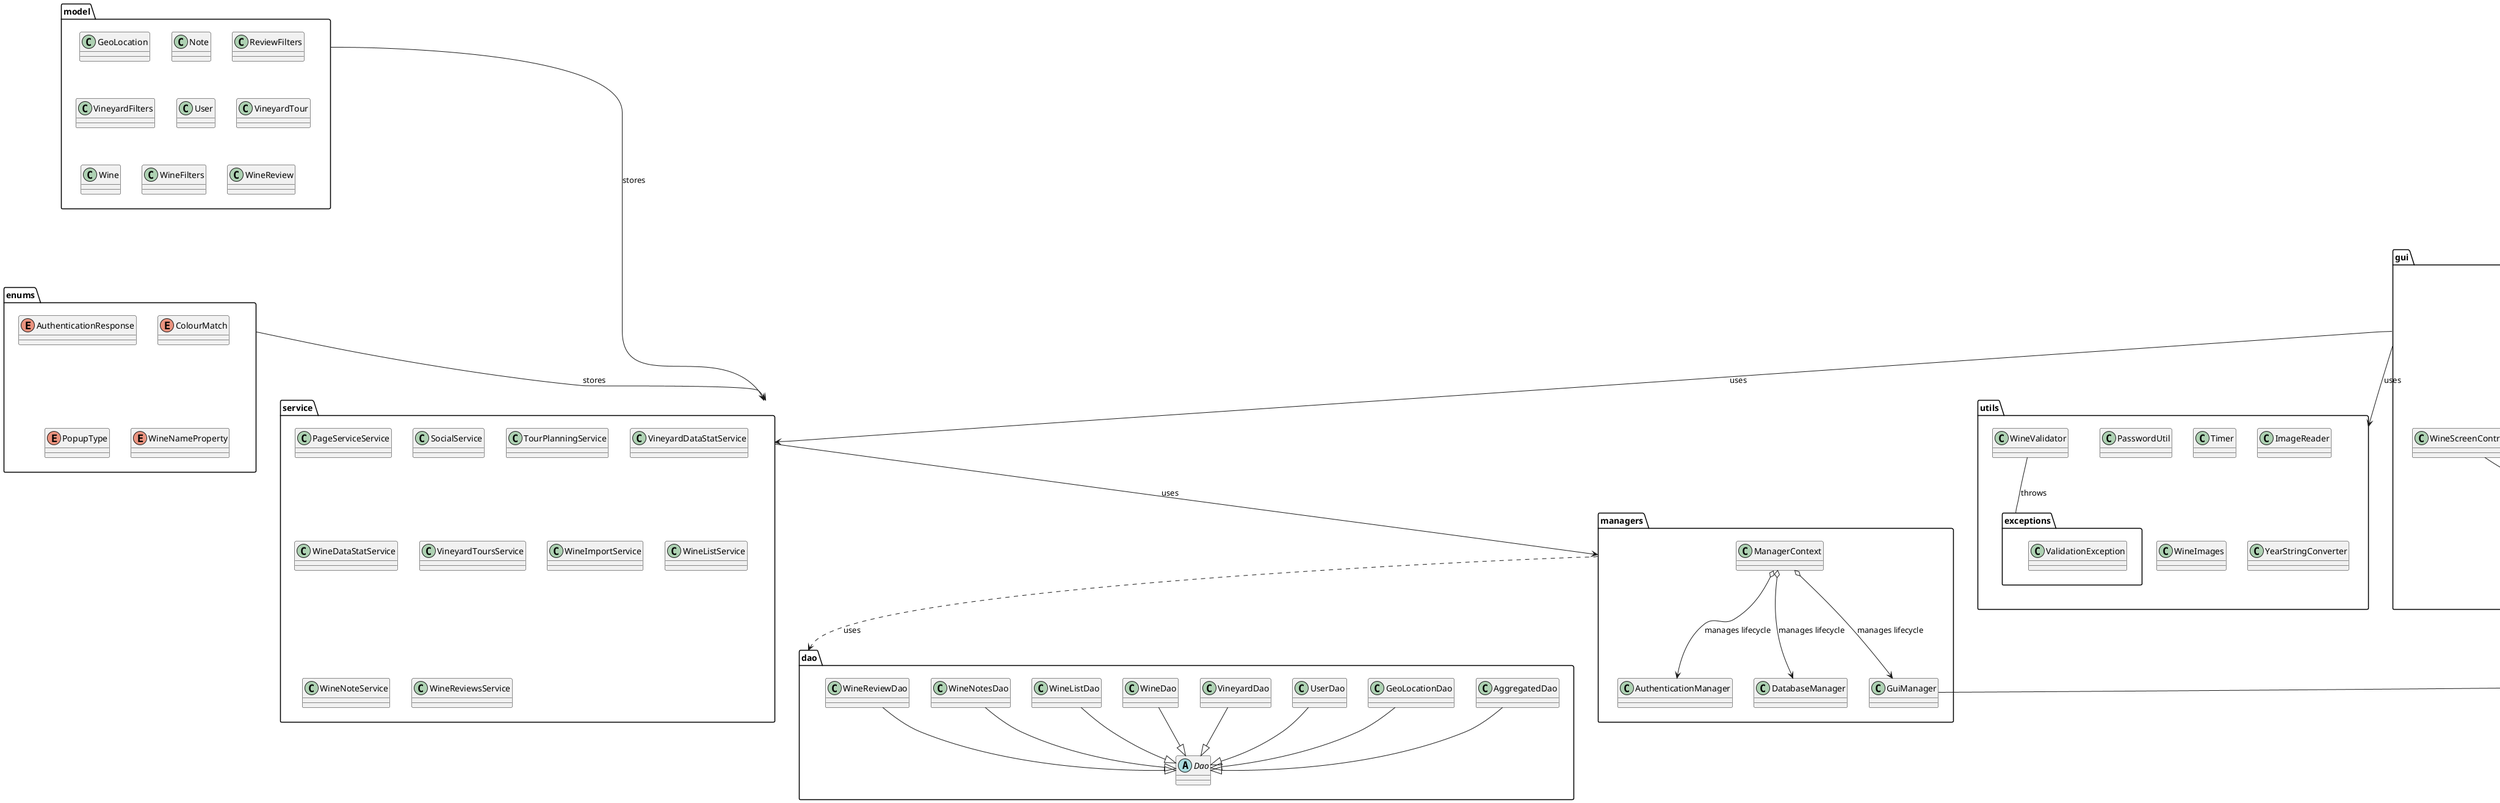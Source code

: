 @startuml
top to bottom direction

package gui {
    package wrapper {
        class FXWrapper
        class FXWindow
    }

    package popups {
        class AddToListPopupController
        class AddToTourPopupController
        class CreateListPopupController
        class DeleteListPopupController
        class GeneralPopupController
        class ReviewViewPopupController
        class UserSearchPopupController
        class UserViewPopupController
        class WineReviewPopupController
    }

    abstract class Controller
    class AdminController
    class DetailedVineyardViewController
    class DetailedWineViewController
    class LeafletOsmController
    class ListScreenController
    class MainController
    class NotesController
    class RegisterController
    class SettingsController
    class SocialController
    class TourPlanningController
    class UpdatePasswordController
    class VineyardsController
    class WineCompareController
    class WineImportController
    class WineScreenController

    AdminController --|> Controller
    DetailedVineyardViewController --|> Controller
    DetailedWineViewController --|> Controller
    LeafletOsmController --|> Controller
    ListScreenController --|> Controller
    MainController --|> Controller
    NotesController --|> Controller
    RegisterController --|> Controller
    SettingsController --|> Controller
    SocialController --|> Controller
    TourPlanningController --|> Controller
    UpdatePasswordController --|> Controller
    VineyardsController --|> Controller
    WineCompareController --|> Controller
    WineImportController --|> Controller
    WineScreenController --|> Controller
}

package managers {
    class ManagerContext
    class AuthenticationManager
    class DatabaseManager
    class GuiManager

    ManagerContext o--> AuthenticationManager : "manages lifecycle"
    ManagerContext o--> DatabaseManager : "manages lifecycle"
    ManagerContext o--> GuiManager : "manages lifecycle"
}

package model {
    class GeoLocation
    class Note
    class ReviewFilters
    class VineyardFilters
    class User
    class VineyardTour
    class Wine
    class WineFilters
    class WineReview
}

package service {
    class PageServiceService
    class SocialService
    class TourPlanningService
    class VineyardDataStatService
    class WineDataStatService
    class VineyardToursService
    class WineImportService
    class WineListService
    class WineNoteService
    class WineReviewsService
}

package dao {
    abstract class Dao
    class AggregatedDao
    class GeoLocationDao
    class UserDao
    class VineyardDao
    class WineDao
    class WineListDao
    class WineNotesDao
    class WineReviewDao

    AggregatedDao --|> Dao
    GeoLocationDao --|> Dao
    UserDao --|> Dao
    VineyardDao --|> Dao
    WineDao --|> Dao
    WineListDao --|> Dao
    WineNotesDao --|> Dao
    WineReviewDao --|> Dao
}

package enums {
    enum AuthenticationResponse
    enum ColourMatch
    enum PopupType
    enum WineNameProperty
}

package utils {
    package exceptions {
        class ValidationException
    }

    class WineValidator
    class PasswordUtil
    class Timer
    class ImageReader
    class WineImages
    class YearStringConverter

    WineValidator -- exceptions : "throws"
}

class App

managers ..> dao : "uses"

gui --> service : "uses"

gui --> utils : "uses"

service --> managers : "uses"

model --> service : "stores"

enums --> service : "stores"

wrapper -- MainController : "initialises"

App -- wrapper : "initialises"

GuiManager -- popups : "creates"

@enduml
